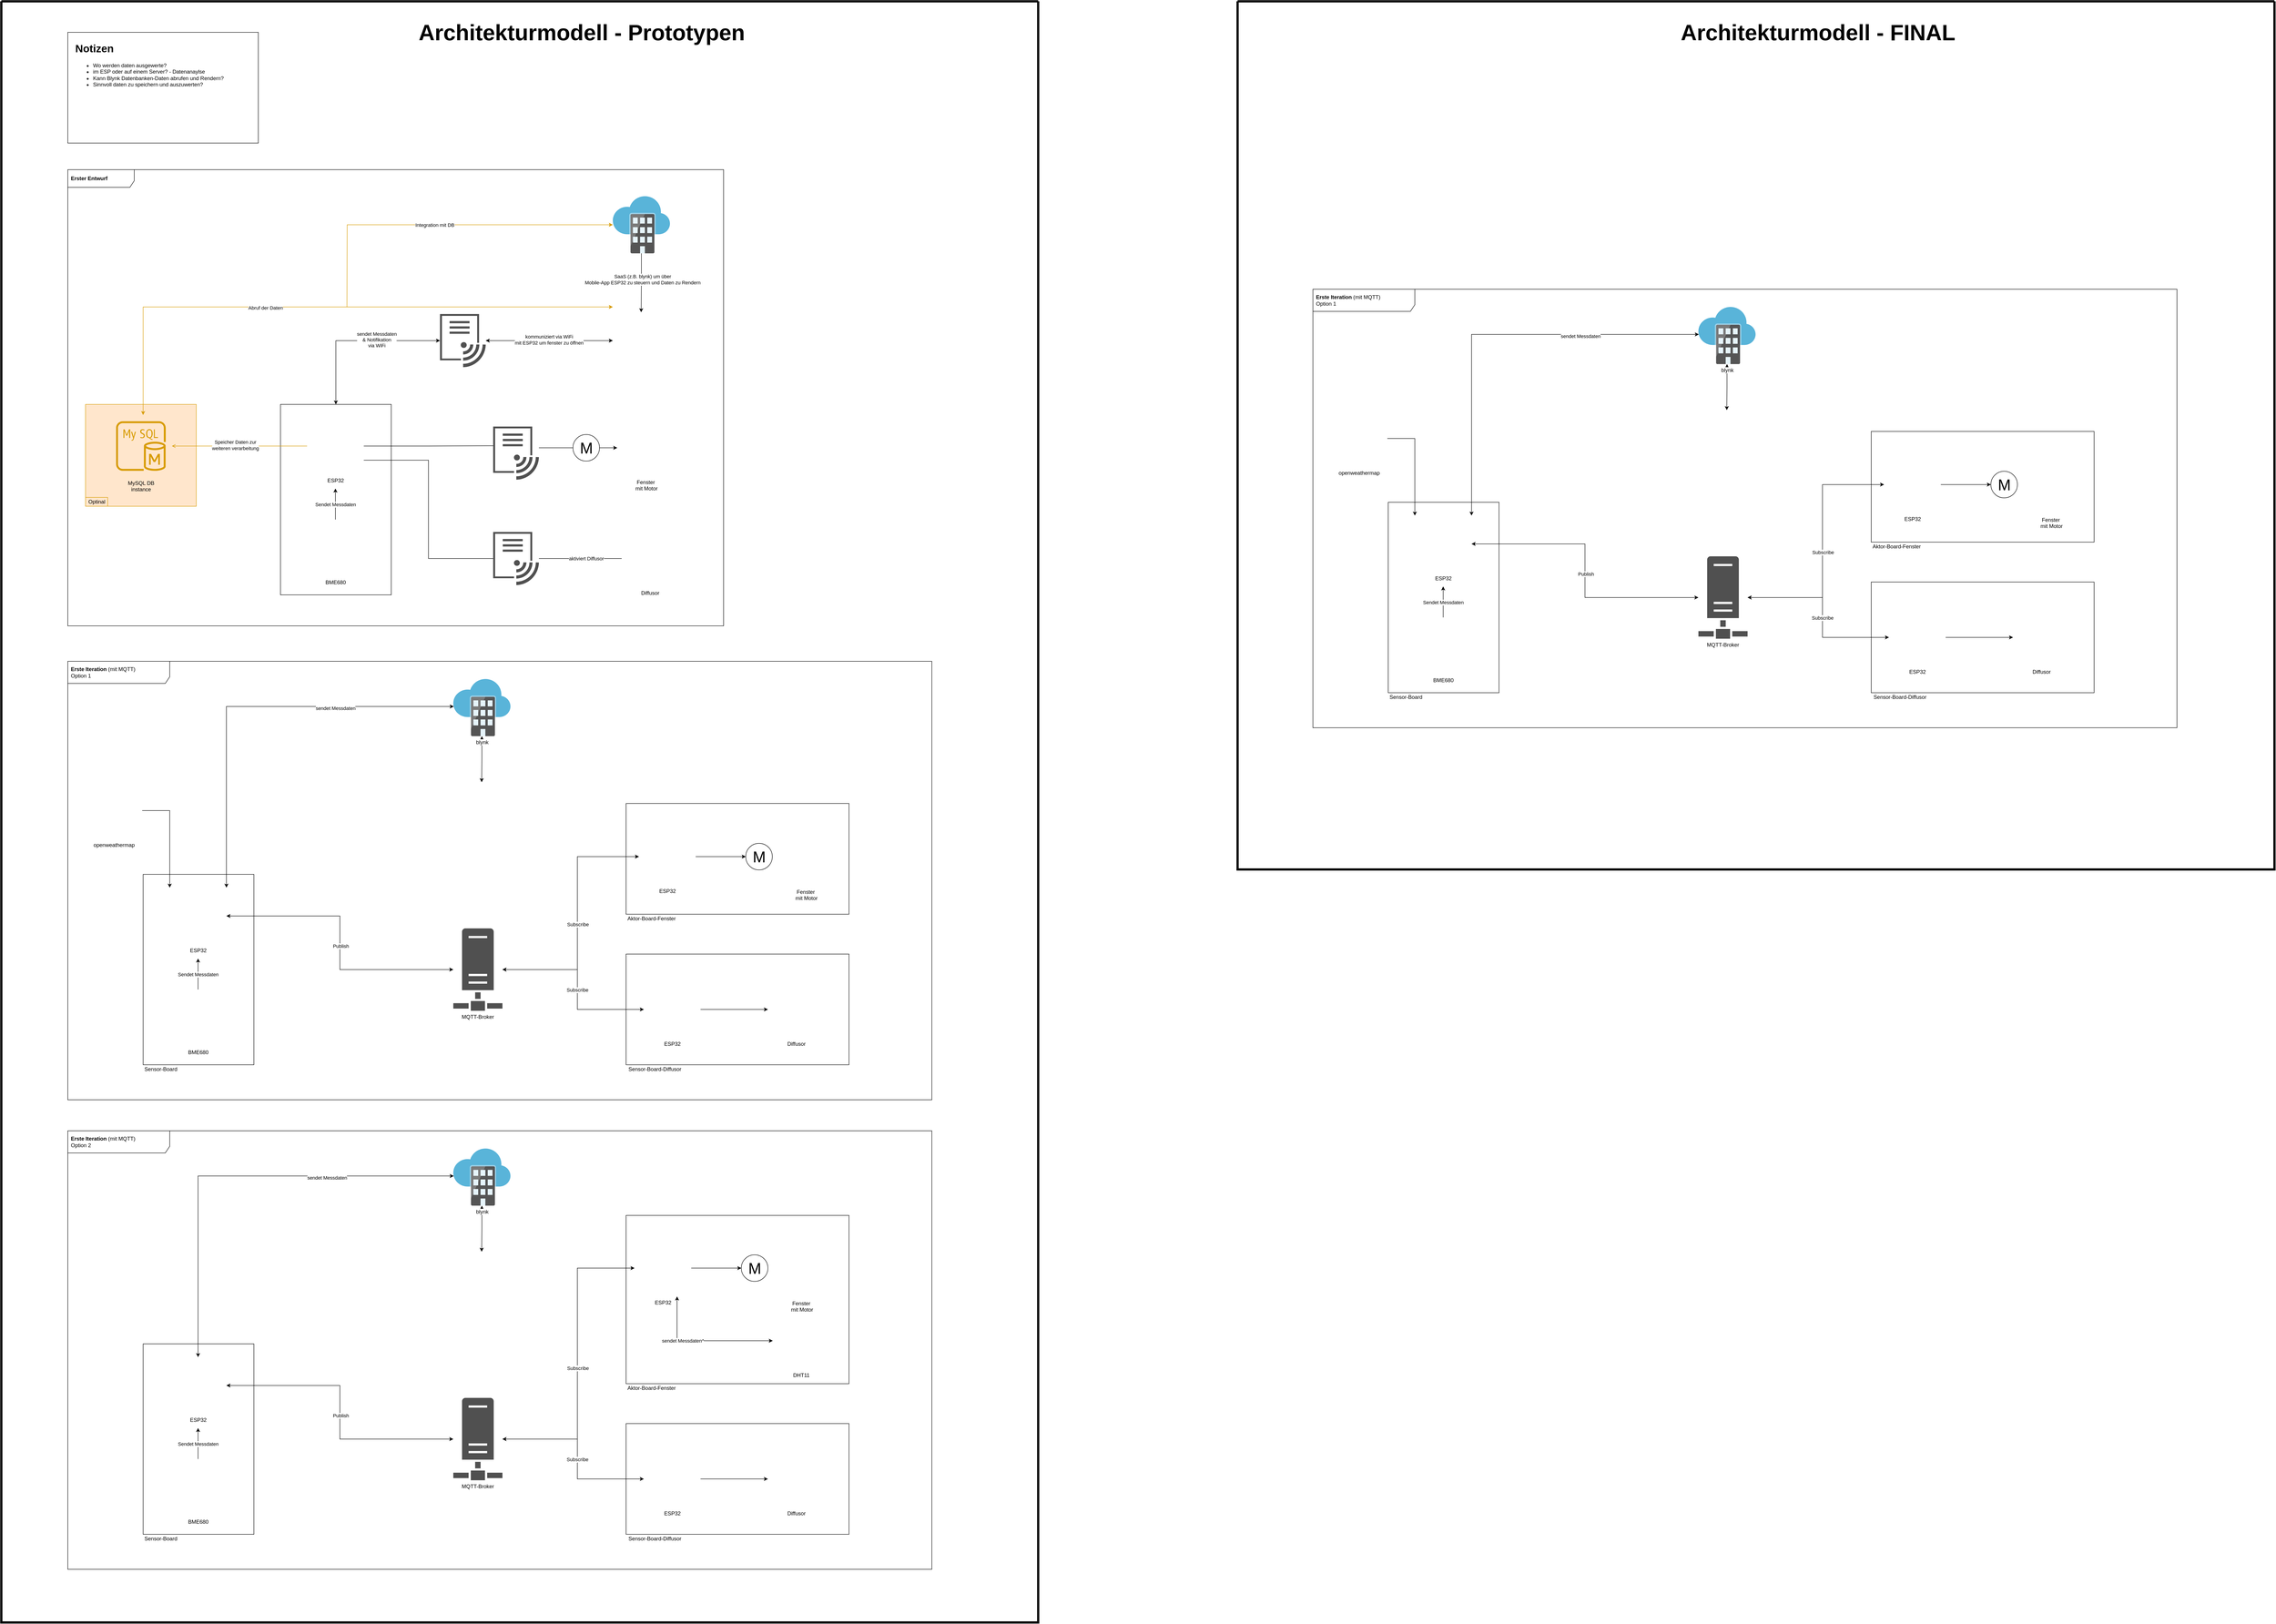 <mxfile version="14.9.6" type="github" pages="4">
  <diagram name="Architekturdiagramm" id="822b0af5-4adb-64df-f703-e8dfc1f81529">
    <mxGraphModel dx="6953" dy="4217" grid="1" gridSize="10" guides="1" tooltips="1" connect="1" arrows="1" fold="1" page="1" pageScale="1" pageWidth="1100" pageHeight="850" background="#ffffff" math="0" shadow="0">
      <root>
        <mxCell id="0" />
        <mxCell id="1" parent="0" />
        <mxCell id="OwfbI39isTWdKtGaW7ez-35" value="" style="swimlane;startSize=0;strokeWidth=5;fillColor=none;" vertex="1" parent="1">
          <mxGeometry x="-1250" y="-850" width="2340" height="3660" as="geometry">
            <mxRectangle x="-1250" y="-850" width="50" height="40" as="alternateBounds" />
          </mxGeometry>
        </mxCell>
        <mxCell id="L6Wv2gptWpFD-Na3jaec-20" value="&lt;div&gt;&lt;h1&gt;&lt;b&gt;Notizen&lt;/b&gt;&lt;/h1&gt;&lt;/div&gt;&lt;div&gt;&lt;ul&gt;&lt;li&gt;Wo werden daten ausgewerte?&lt;/li&gt;&lt;li&gt;im ESP oder auf einem Server? - Datenanaylse&lt;/li&gt;&lt;li&gt;Kann Blynk Datenbanken-Daten abrufen und Rendern?&lt;/li&gt;&lt;li&gt;Sinnvoll daten zu speichern und auszuwerten?&lt;/li&gt;&lt;/ul&gt;&lt;/div&gt;" style="rounded=0;whiteSpace=wrap;html=1;rotation=0;align=left;verticalAlign=top;spacingLeft=15;" parent="OwfbI39isTWdKtGaW7ez-35" vertex="1">
          <mxGeometry x="150" y="70" width="430" height="250" as="geometry" />
        </mxCell>
        <mxCell id="L6Wv2gptWpFD-Na3jaec-21" value="&lt;font color=&quot;#000000&quot;&gt;&lt;b&gt;Erster Entwurf&lt;/b&gt;&lt;/font&gt;" style="shape=umlFrame;whiteSpace=wrap;html=1;width=150;height=40;boundedLbl=1;verticalAlign=middle;align=left;spacingLeft=5;fontColor=#FFD966;" parent="OwfbI39isTWdKtGaW7ez-35" vertex="1">
          <mxGeometry x="150" y="380" width="1480" height="1030" as="geometry" />
        </mxCell>
        <mxCell id="L6Wv2gptWpFD-Na3jaec-22" value="" style="group" parent="OwfbI39isTWdKtGaW7ez-35" vertex="1" connectable="0">
          <mxGeometry x="190" y="440" width="1338" height="900" as="geometry" />
        </mxCell>
        <mxCell id="L6Wv2gptWpFD-Na3jaec-19" value="" style="group" parent="L6Wv2gptWpFD-Na3jaec-22" vertex="1" connectable="0">
          <mxGeometry y="470" width="250" height="230" as="geometry" />
        </mxCell>
        <mxCell id="KKaPVOt-ZBPMSquiPYqL-2" value="" style="rounded=0;whiteSpace=wrap;html=1;rotation=90;fillColor=#ffe6cc;strokeColor=#d79b00;" parent="L6Wv2gptWpFD-Na3jaec-19" vertex="1">
          <mxGeometry x="10" y="-10" width="230" height="250" as="geometry" />
        </mxCell>
        <mxCell id="KKaPVOt-ZBPMSquiPYqL-3" value="Optinal" style="text;html=1;align=center;verticalAlign=middle;resizable=0;points=[];autosize=1;strokeColor=#d79b00;fillColor=#ffe6cc;" parent="L6Wv2gptWpFD-Na3jaec-19" vertex="1">
          <mxGeometry y="210" width="50" height="20" as="geometry" />
        </mxCell>
        <mxCell id="sFw1YCxArVGwYr5Psf2_-29" value="" style="rounded=0;whiteSpace=wrap;html=1;rotation=90;" parent="L6Wv2gptWpFD-Na3jaec-22" vertex="1">
          <mxGeometry x="350" y="560" width="430" height="250" as="geometry" />
        </mxCell>
        <mxCell id="VayuEp_gb8o4iQxjAT1D-1" value="&lt;div&gt;ESP32&lt;/div&gt;" style="shape=image;html=1;verticalAlign=top;verticalLabelPosition=bottom;labelBackgroundColor=#ffffff;imageAspect=0;aspect=fixed;image=https://cdn1.iconfinder.com/data/icons/computer-hardware-glyphs-vol-2/52/microchip__chip__cpu__computer__proceesor__pc__hardware-128.png" parent="L6Wv2gptWpFD-Na3jaec-22" vertex="1">
          <mxGeometry x="500" y="500" width="128" height="128" as="geometry" />
        </mxCell>
        <mxCell id="sFw1YCxArVGwYr5Psf2_-2" style="edgeStyle=orthogonalEdgeStyle;rounded=0;orthogonalLoop=1;jettySize=auto;html=1;startArrow=none;startFill=0;exitX=0.5;exitY=0;exitDx=0;exitDy=0;endArrow=classic;endFill=1;" parent="L6Wv2gptWpFD-Na3jaec-22" source="VayuEp_gb8o4iQxjAT1D-4" edge="1">
          <mxGeometry relative="1" as="geometry">
            <mxPoint x="564" y="720" as="sourcePoint" />
            <mxPoint x="564" y="660" as="targetPoint" />
          </mxGeometry>
        </mxCell>
        <mxCell id="sFw1YCxArVGwYr5Psf2_-30" value="Sendet Messdaten" style="edgeLabel;html=1;align=center;verticalAlign=middle;resizable=0;points=[];" parent="sFw1YCxArVGwYr5Psf2_-2" vertex="1" connectable="0">
          <mxGeometry x="-0.04" relative="1" as="geometry">
            <mxPoint as="offset" />
          </mxGeometry>
        </mxCell>
        <mxCell id="VayuEp_gb8o4iQxjAT1D-4" value="BME680" style="shape=image;html=1;verticalAlign=top;verticalLabelPosition=bottom;labelBackgroundColor=#ffffff;imageAspect=0;aspect=fixed;image=https://cdn2.iconfinder.com/data/icons/innovation-technology-1/512/tech_0007-128.png" parent="L6Wv2gptWpFD-Na3jaec-22" vertex="1">
          <mxGeometry x="500" y="730" width="128" height="128" as="geometry" />
        </mxCell>
        <mxCell id="VayuEp_gb8o4iQxjAT1D-5" value="Diffusor" style="shape=image;html=1;verticalAlign=top;verticalLabelPosition=bottom;labelBackgroundColor=#ffffff;imageAspect=0;aspect=fixed;image=https://cdn3.iconfinder.com/data/icons/glypho-free/64/drawer-front-upload-output-arrow-up-128.png;fontStyle=0" parent="L6Wv2gptWpFD-Na3jaec-22" vertex="1">
          <mxGeometry x="1210" y="754" width="128" height="128" as="geometry" />
        </mxCell>
        <mxCell id="VayuEp_gb8o4iQxjAT1D-6" value="&lt;div&gt;Fenster&lt;/div&gt;&amp;nbsp;mit Motor" style="shape=image;html=1;verticalAlign=top;verticalLabelPosition=bottom;labelBackgroundColor=#ffffff;imageAspect=0;aspect=fixed;image=https://cdn4.iconfinder.com/data/icons/stop-virus-outline-iconset/128/ic_wind-128.png" parent="L6Wv2gptWpFD-Na3jaec-22" vertex="1">
          <mxGeometry x="1200" y="504" width="128" height="128" as="geometry" />
        </mxCell>
        <mxCell id="sFw1YCxArVGwYr5Psf2_-16" value="" style="shape=image;html=1;verticalAlign=top;verticalLabelPosition=bottom;labelBackgroundColor=#ffffff;imageAspect=0;aspect=fixed;image=https://cdn0.iconfinder.com/data/icons/essentials-9/128/__Phone-128.png" parent="L6Wv2gptWpFD-Na3jaec-22" vertex="1">
          <mxGeometry x="1190" y="262" width="128" height="128" as="geometry" />
        </mxCell>
        <mxCell id="sFw1YCxArVGwYr5Psf2_-36" style="edgeStyle=orthogonalEdgeStyle;rounded=0;orthogonalLoop=1;jettySize=auto;html=1;entryX=0;entryY=0.5;entryDx=0;entryDy=0;startArrow=classic;startFill=1;endArrow=classic;endFill=1;" parent="L6Wv2gptWpFD-Na3jaec-22" source="sFw1YCxArVGwYr5Psf2_-31" target="sFw1YCxArVGwYr5Psf2_-29" edge="1">
          <mxGeometry relative="1" as="geometry" />
        </mxCell>
        <mxCell id="sFw1YCxArVGwYr5Psf2_-40" value="sendet Messdaten &lt;br&gt;&amp;amp; Notifikation&lt;br&gt;&lt;div&gt;via WiFi&lt;/div&gt;" style="edgeLabel;html=1;align=center;verticalAlign=middle;resizable=0;points=[];" parent="sFw1YCxArVGwYr5Psf2_-36" vertex="1" connectable="0">
          <mxGeometry x="-0.245" y="-2" relative="1" as="geometry">
            <mxPoint as="offset" />
          </mxGeometry>
        </mxCell>
        <mxCell id="sFw1YCxArVGwYr5Psf2_-31" value="" style="pointerEvents=1;shadow=0;dashed=0;html=1;strokeColor=none;labelPosition=center;verticalLabelPosition=bottom;verticalAlign=top;align=center;fillColor=#505050;shape=mxgraph.mscae.intune.intune_wifi_profiles" parent="L6Wv2gptWpFD-Na3jaec-22" vertex="1">
          <mxGeometry x="800" y="266" width="103.2" height="120" as="geometry" />
        </mxCell>
        <mxCell id="sFw1YCxArVGwYr5Psf2_-35" style="edgeStyle=orthogonalEdgeStyle;rounded=0;orthogonalLoop=1;jettySize=auto;html=1;startArrow=classic;startFill=1;endArrow=classic;endFill=1;" parent="L6Wv2gptWpFD-Na3jaec-22" source="sFw1YCxArVGwYr5Psf2_-16" target="sFw1YCxArVGwYr5Psf2_-31" edge="1">
          <mxGeometry relative="1" as="geometry" />
        </mxCell>
        <mxCell id="sFw1YCxArVGwYr5Psf2_-41" value="kommuniziert via WiFi&lt;br&gt;mit ESP32 um fenster zu öffnen" style="edgeLabel;html=1;align=center;verticalAlign=middle;resizable=0;points=[];" parent="sFw1YCxArVGwYr5Psf2_-35" vertex="1" connectable="0">
          <mxGeometry x="0.005" y="-2" relative="1" as="geometry">
            <mxPoint as="offset" />
          </mxGeometry>
        </mxCell>
        <mxCell id="sFw1YCxArVGwYr5Psf2_-22" value="M" style="verticalLabelPosition=middle;shadow=0;dashed=0;align=center;html=1;verticalAlign=middle;strokeWidth=1;shape=ellipse;aspect=fixed;fontSize=35;" parent="L6Wv2gptWpFD-Na3jaec-22" vertex="1">
          <mxGeometry x="1100" y="538" width="60" height="60" as="geometry" />
        </mxCell>
        <mxCell id="sFw1YCxArVGwYr5Psf2_-7" style="edgeStyle=orthogonalEdgeStyle;rounded=0;orthogonalLoop=1;jettySize=auto;html=1;entryX=0;entryY=0.5;entryDx=0;entryDy=0;startArrow=none;startFill=0;" parent="L6Wv2gptWpFD-Na3jaec-22" source="sFw1YCxArVGwYr5Psf2_-22" target="VayuEp_gb8o4iQxjAT1D-6" edge="1">
          <mxGeometry relative="1" as="geometry" />
        </mxCell>
        <mxCell id="KKaPVOt-ZBPMSquiPYqL-8" style="edgeStyle=orthogonalEdgeStyle;rounded=0;orthogonalLoop=1;jettySize=auto;html=1;endArrow=none;endFill=0;startArrow=open;startFill=0;fillColor=#ffe6cc;strokeColor=#d79b00;" parent="L6Wv2gptWpFD-Na3jaec-22" source="KKaPVOt-ZBPMSquiPYqL-1" target="VayuEp_gb8o4iQxjAT1D-1" edge="1">
          <mxGeometry relative="1" as="geometry" />
        </mxCell>
        <mxCell id="KKaPVOt-ZBPMSquiPYqL-9" value="Speicher Daten zur &lt;br&gt;weiteren verarbeitung" style="edgeLabel;html=1;align=center;verticalAlign=middle;resizable=0;points=[];" parent="KKaPVOt-ZBPMSquiPYqL-8" vertex="1" connectable="0">
          <mxGeometry x="-0.064" y="2" relative="1" as="geometry">
            <mxPoint as="offset" />
          </mxGeometry>
        </mxCell>
        <mxCell id="KKaPVOt-ZBPMSquiPYqL-1" value="MySQL DB &#xa;instance" style="outlineConnect=0;strokeColor=#d79b00;fillColor=#ffe6cc;dashed=0;verticalLabelPosition=bottom;verticalAlign=top;align=center;html=1;fontSize=12;fontStyle=0;aspect=fixed;shape=mxgraph.aws4.resourceIcon;resIcon=mxgraph.aws4.mysql_db_instance;" parent="L6Wv2gptWpFD-Na3jaec-22" vertex="1">
          <mxGeometry x="55" y="494" width="140" height="140" as="geometry" />
        </mxCell>
        <mxCell id="KKaPVOt-ZBPMSquiPYqL-6" style="edgeStyle=orthogonalEdgeStyle;rounded=0;orthogonalLoop=1;jettySize=auto;html=1;entryX=0.5;entryY=0;entryDx=0;entryDy=0;" parent="L6Wv2gptWpFD-Na3jaec-22" source="KKaPVOt-ZBPMSquiPYqL-4" target="sFw1YCxArVGwYr5Psf2_-16" edge="1">
          <mxGeometry relative="1" as="geometry" />
        </mxCell>
        <mxCell id="KKaPVOt-ZBPMSquiPYqL-7" value="SaaS (z.B. blynk) um über &lt;br&gt;Mobile-App ESP32 zu steuern und Daten zu Rendern" style="edgeLabel;html=1;align=center;verticalAlign=middle;resizable=0;points=[];" parent="KKaPVOt-ZBPMSquiPYqL-6" vertex="1" connectable="0">
          <mxGeometry x="-0.116" y="2" relative="1" as="geometry">
            <mxPoint as="offset" />
          </mxGeometry>
        </mxCell>
        <mxCell id="L6Wv2gptWpFD-Na3jaec-1" style="edgeStyle=orthogonalEdgeStyle;rounded=0;orthogonalLoop=1;jettySize=auto;html=1;startArrow=classic;startFill=1;endArrow=none;endFill=0;fillColor=#ffe6cc;strokeColor=#d79b00;" parent="L6Wv2gptWpFD-Na3jaec-22" source="KKaPVOt-ZBPMSquiPYqL-4" edge="1">
          <mxGeometry relative="1" as="geometry">
            <mxPoint x="590.0" y="250" as="targetPoint" />
          </mxGeometry>
        </mxCell>
        <mxCell id="L6Wv2gptWpFD-Na3jaec-2" value="Integration mit DB" style="edgeLabel;html=1;align=center;verticalAlign=middle;resizable=0;points=[];" parent="L6Wv2gptWpFD-Na3jaec-1" vertex="1" connectable="0">
          <mxGeometry x="0.024" relative="1" as="geometry">
            <mxPoint as="offset" />
          </mxGeometry>
        </mxCell>
        <mxCell id="KKaPVOt-ZBPMSquiPYqL-4" value="" style="aspect=fixed;html=1;points=[];align=center;image;fontSize=12;image=img/lib/mscae/Software_as_a_Service.svg;" parent="L6Wv2gptWpFD-Na3jaec-22" vertex="1">
          <mxGeometry x="1190" width="129" height="129" as="geometry" />
        </mxCell>
        <mxCell id="KKaPVOt-ZBPMSquiPYqL-10" style="edgeStyle=orthogonalEdgeStyle;rounded=0;orthogonalLoop=1;jettySize=auto;html=1;startArrow=classic;startFill=1;endArrow=classic;endFill=1;fillColor=#ffe6cc;strokeColor=#d79b00;" parent="L6Wv2gptWpFD-Na3jaec-22" target="KKaPVOt-ZBPMSquiPYqL-1" edge="1">
          <mxGeometry relative="1" as="geometry">
            <mxPoint x="1190" y="250" as="sourcePoint" />
            <Array as="points">
              <mxPoint x="1190" y="250" />
              <mxPoint x="130" y="250" />
            </Array>
          </mxGeometry>
        </mxCell>
        <mxCell id="KKaPVOt-ZBPMSquiPYqL-11" value="Abruf der Daten" style="edgeLabel;html=1;align=center;verticalAlign=middle;resizable=0;points=[];" parent="KKaPVOt-ZBPMSquiPYqL-10" vertex="1" connectable="0">
          <mxGeometry x="0.203" y="2" relative="1" as="geometry">
            <mxPoint as="offset" />
          </mxGeometry>
        </mxCell>
        <mxCell id="L6Wv2gptWpFD-Na3jaec-17" style="edgeStyle=orthogonalEdgeStyle;rounded=0;orthogonalLoop=1;jettySize=auto;html=1;startArrow=none;startFill=0;endArrow=none;endFill=0;exitX=1;exitY=0.4;exitDx=0;exitDy=0;exitPerimeter=0;" parent="L6Wv2gptWpFD-Na3jaec-22" source="L6Wv2gptWpFD-Na3jaec-3" target="sFw1YCxArVGwYr5Psf2_-22" edge="1">
          <mxGeometry relative="1" as="geometry" />
        </mxCell>
        <mxCell id="L6Wv2gptWpFD-Na3jaec-3" value="" style="pointerEvents=1;shadow=0;dashed=0;html=1;strokeColor=none;labelPosition=center;verticalLabelPosition=bottom;verticalAlign=top;align=center;fillColor=#505050;shape=mxgraph.mscae.intune.intune_wifi_profiles" parent="L6Wv2gptWpFD-Na3jaec-22" vertex="1">
          <mxGeometry x="920" y="520" width="103.2" height="120" as="geometry" />
        </mxCell>
        <mxCell id="L6Wv2gptWpFD-Na3jaec-14" style="edgeStyle=orthogonalEdgeStyle;rounded=0;orthogonalLoop=1;jettySize=auto;html=1;entryX=0.001;entryY=0.361;entryDx=0;entryDy=0;entryPerimeter=0;startArrow=none;startFill=0;endArrow=none;endFill=0;" parent="L6Wv2gptWpFD-Na3jaec-22" source="VayuEp_gb8o4iQxjAT1D-1" target="L6Wv2gptWpFD-Na3jaec-3" edge="1">
          <mxGeometry relative="1" as="geometry" />
        </mxCell>
        <mxCell id="L6Wv2gptWpFD-Na3jaec-12" style="edgeStyle=orthogonalEdgeStyle;rounded=0;orthogonalLoop=1;jettySize=auto;html=1;startArrow=none;startFill=0;endArrow=none;endFill=0;" parent="L6Wv2gptWpFD-Na3jaec-22" source="L6Wv2gptWpFD-Na3jaec-4" target="VayuEp_gb8o4iQxjAT1D-5" edge="1">
          <mxGeometry relative="1" as="geometry" />
        </mxCell>
        <mxCell id="L6Wv2gptWpFD-Na3jaec-13" value="aktiviert Diffusor" style="edgeLabel;html=1;align=center;verticalAlign=middle;resizable=0;points=[];" parent="L6Wv2gptWpFD-Na3jaec-12" vertex="1" connectable="0">
          <mxGeometry x="-0.02" relative="1" as="geometry">
            <mxPoint x="15" as="offset" />
          </mxGeometry>
        </mxCell>
        <mxCell id="L6Wv2gptWpFD-Na3jaec-4" value="" style="pointerEvents=1;shadow=0;dashed=0;html=1;strokeColor=none;labelPosition=center;verticalLabelPosition=bottom;verticalAlign=top;align=center;fillColor=#505050;shape=mxgraph.mscae.intune.intune_wifi_profiles" parent="L6Wv2gptWpFD-Na3jaec-22" vertex="1">
          <mxGeometry x="920" y="758" width="103.2" height="120" as="geometry" />
        </mxCell>
        <mxCell id="L6Wv2gptWpFD-Na3jaec-9" style="edgeStyle=orthogonalEdgeStyle;rounded=0;orthogonalLoop=1;jettySize=auto;html=1;exitX=1;exitY=0.75;exitDx=0;exitDy=0;entryX=0;entryY=0.5;entryDx=0;entryDy=0;entryPerimeter=0;startArrow=none;startFill=0;endArrow=none;endFill=0;" parent="L6Wv2gptWpFD-Na3jaec-22" source="VayuEp_gb8o4iQxjAT1D-1" target="L6Wv2gptWpFD-Na3jaec-4" edge="1">
          <mxGeometry relative="1" as="geometry" />
        </mxCell>
        <mxCell id="L6Wv2gptWpFD-Na3jaec-23" value="&lt;b&gt;Erste Iteration&lt;/b&gt; (mit MQTT)&lt;br&gt;Option 1" style="shape=umlFrame;whiteSpace=wrap;html=1;width=230;height=50;boundedLbl=1;verticalAlign=middle;align=left;spacingLeft=5;" parent="OwfbI39isTWdKtGaW7ez-35" vertex="1">
          <mxGeometry x="150" y="1490" width="1950" height="990" as="geometry" />
        </mxCell>
        <mxCell id="L6Wv2gptWpFD-Na3jaec-62" value="" style="rounded=0;whiteSpace=wrap;html=1;rotation=0;" parent="OwfbI39isTWdKtGaW7ez-35" vertex="1">
          <mxGeometry x="1410" y="1811" width="503" height="250" as="geometry" />
        </mxCell>
        <mxCell id="L6Wv2gptWpFD-Na3jaec-69" value="" style="rounded=0;whiteSpace=wrap;html=1;rotation=0;" parent="OwfbI39isTWdKtGaW7ez-35" vertex="1">
          <mxGeometry x="1410" y="2151" width="503" height="250" as="geometry" />
        </mxCell>
        <mxCell id="L6Wv2gptWpFD-Na3jaec-28" value="" style="rounded=0;whiteSpace=wrap;html=1;rotation=90;" parent="OwfbI39isTWdKtGaW7ez-35" vertex="1">
          <mxGeometry x="230" y="2061" width="430" height="250" as="geometry" />
        </mxCell>
        <mxCell id="L6Wv2gptWpFD-Na3jaec-29" value="&lt;div&gt;ESP32&lt;/div&gt;" style="shape=image;html=1;verticalAlign=top;verticalLabelPosition=bottom;labelBackgroundColor=#ffffff;imageAspect=0;aspect=fixed;image=https://cdn1.iconfinder.com/data/icons/computer-hardware-glyphs-vol-2/52/microchip__chip__cpu__computer__proceesor__pc__hardware-128.png" parent="OwfbI39isTWdKtGaW7ez-35" vertex="1">
          <mxGeometry x="380" y="2001" width="128" height="128" as="geometry" />
        </mxCell>
        <mxCell id="L6Wv2gptWpFD-Na3jaec-30" style="edgeStyle=orthogonalEdgeStyle;rounded=0;orthogonalLoop=1;jettySize=auto;html=1;startArrow=none;startFill=0;exitX=0.5;exitY=0;exitDx=0;exitDy=0;endArrow=classic;endFill=1;" parent="OwfbI39isTWdKtGaW7ez-35" source="L6Wv2gptWpFD-Na3jaec-32" edge="1">
          <mxGeometry x="-120" y="1501" as="geometry">
            <mxPoint x="444" y="2221" as="sourcePoint" />
            <mxPoint x="444" y="2161" as="targetPoint" />
          </mxGeometry>
        </mxCell>
        <mxCell id="L6Wv2gptWpFD-Na3jaec-31" value="Sendet Messdaten" style="edgeLabel;html=1;align=center;verticalAlign=middle;resizable=0;points=[];" parent="L6Wv2gptWpFD-Na3jaec-30" vertex="1" connectable="0">
          <mxGeometry x="-0.04" relative="1" as="geometry">
            <mxPoint as="offset" />
          </mxGeometry>
        </mxCell>
        <mxCell id="L6Wv2gptWpFD-Na3jaec-32" value="BME680" style="shape=image;html=1;verticalAlign=top;verticalLabelPosition=bottom;labelBackgroundColor=#ffffff;imageAspect=0;aspect=fixed;image=https://cdn2.iconfinder.com/data/icons/innovation-technology-1/512/tech_0007-128.png" parent="OwfbI39isTWdKtGaW7ez-35" vertex="1">
          <mxGeometry x="380" y="2231" width="128" height="128" as="geometry" />
        </mxCell>
        <mxCell id="L6Wv2gptWpFD-Na3jaec-33" value="Diffusor" style="shape=image;html=1;verticalAlign=top;verticalLabelPosition=bottom;labelBackgroundColor=#ffffff;imageAspect=0;aspect=fixed;image=https://cdn3.iconfinder.com/data/icons/glypho-free/64/drawer-front-upload-output-arrow-up-128.png;fontStyle=0" parent="OwfbI39isTWdKtGaW7ez-35" vertex="1">
          <mxGeometry x="1730" y="2212" width="128" height="128" as="geometry" />
        </mxCell>
        <mxCell id="L6Wv2gptWpFD-Na3jaec-35" value="" style="shape=image;html=1;verticalAlign=top;verticalLabelPosition=bottom;labelBackgroundColor=#ffffff;imageAspect=0;aspect=fixed;image=https://cdn0.iconfinder.com/data/icons/essentials-9/128/__Phone-128.png" parent="OwfbI39isTWdKtGaW7ez-35" vertex="1">
          <mxGeometry x="1020" y="1763" width="128" height="128" as="geometry" />
        </mxCell>
        <mxCell id="L6Wv2gptWpFD-Na3jaec-41" value="M" style="verticalLabelPosition=middle;shadow=0;dashed=0;align=center;html=1;verticalAlign=middle;strokeWidth=1;shape=ellipse;aspect=fixed;fontSize=35;" parent="OwfbI39isTWdKtGaW7ez-35" vertex="1">
          <mxGeometry x="1680" y="1901" width="60" height="60" as="geometry" />
        </mxCell>
        <mxCell id="sHGwKZjFcYj0_iWmlczI-5" style="edgeStyle=orthogonalEdgeStyle;rounded=0;orthogonalLoop=1;jettySize=auto;html=1;startArrow=classic;startFill=1;" parent="OwfbI39isTWdKtGaW7ez-35" source="L6Wv2gptWpFD-Na3jaec-50" target="L6Wv2gptWpFD-Na3jaec-35" edge="1">
          <mxGeometry relative="1" as="geometry" />
        </mxCell>
        <mxCell id="L6Wv2gptWpFD-Na3jaec-50" value="blynk" style="aspect=fixed;html=1;points=[];align=center;image;fontSize=12;image=img/lib/mscae/Software_as_a_Service.svg;" parent="OwfbI39isTWdKtGaW7ez-35" vertex="1">
          <mxGeometry x="1020" y="1530" width="129" height="129" as="geometry" />
        </mxCell>
        <mxCell id="L6Wv2gptWpFD-Na3jaec-34" value="&lt;div&gt;Fenster&lt;/div&gt;&amp;nbsp;mit Motor" style="shape=image;html=1;verticalAlign=top;verticalLabelPosition=bottom;labelBackgroundColor=#ffffff;imageAspect=0;aspect=fixed;image=https://cdn4.iconfinder.com/data/icons/stop-virus-outline-iconset/128/ic_wind-128.png" parent="OwfbI39isTWdKtGaW7ez-35" vertex="1">
          <mxGeometry x="1751" y="1869" width="128" height="128" as="geometry" />
        </mxCell>
        <mxCell id="L6Wv2gptWpFD-Na3jaec-72" style="edgeStyle=orthogonalEdgeStyle;rounded=0;orthogonalLoop=1;jettySize=auto;html=1;fontColor=#000000;startArrow=none;startFill=0;endArrow=classic;endFill=1;" parent="OwfbI39isTWdKtGaW7ez-35" source="L6Wv2gptWpFD-Na3jaec-61" target="L6Wv2gptWpFD-Na3jaec-41" edge="1">
          <mxGeometry relative="1" as="geometry" />
        </mxCell>
        <mxCell id="L6Wv2gptWpFD-Na3jaec-61" value="&lt;div&gt;ESP32&lt;/div&gt;" style="shape=image;html=1;verticalAlign=top;verticalLabelPosition=bottom;labelBackgroundColor=#ffffff;imageAspect=0;aspect=fixed;image=https://cdn1.iconfinder.com/data/icons/computer-hardware-glyphs-vol-2/52/microchip__chip__cpu__computer__proceesor__pc__hardware-128.png" parent="OwfbI39isTWdKtGaW7ez-35" vertex="1">
          <mxGeometry x="1439" y="1867" width="128" height="128" as="geometry" />
        </mxCell>
        <mxCell id="L6Wv2gptWpFD-Na3jaec-71" style="edgeStyle=orthogonalEdgeStyle;rounded=0;orthogonalLoop=1;jettySize=auto;html=1;fontColor=#000000;startArrow=none;startFill=0;endArrow=classic;endFill=1;" parent="OwfbI39isTWdKtGaW7ez-35" source="L6Wv2gptWpFD-Na3jaec-70" target="L6Wv2gptWpFD-Na3jaec-33" edge="1">
          <mxGeometry relative="1" as="geometry" />
        </mxCell>
        <mxCell id="L6Wv2gptWpFD-Na3jaec-70" value="&lt;div&gt;ESP32&lt;/div&gt;" style="shape=image;html=1;verticalAlign=top;verticalLabelPosition=bottom;labelBackgroundColor=#ffffff;imageAspect=0;aspect=fixed;image=https://cdn1.iconfinder.com/data/icons/computer-hardware-glyphs-vol-2/52/microchip__chip__cpu__computer__proceesor__pc__hardware-128.png" parent="OwfbI39isTWdKtGaW7ez-35" vertex="1">
          <mxGeometry x="1450" y="2212" width="128" height="128" as="geometry" />
        </mxCell>
        <mxCell id="L6Wv2gptWpFD-Na3jaec-77" style="edgeStyle=orthogonalEdgeStyle;rounded=0;orthogonalLoop=1;jettySize=auto;html=1;entryX=0;entryY=0.5;entryDx=0;entryDy=0;fontColor=#000000;startArrow=classic;startFill=1;endArrow=classic;endFill=1;" parent="OwfbI39isTWdKtGaW7ez-35" source="L6Wv2gptWpFD-Na3jaec-73" target="L6Wv2gptWpFD-Na3jaec-61" edge="1">
          <mxGeometry relative="1" as="geometry">
            <Array as="points">
              <mxPoint x="1300" y="2186" />
              <mxPoint x="1300" y="1931" />
            </Array>
          </mxGeometry>
        </mxCell>
        <mxCell id="L6Wv2gptWpFD-Na3jaec-80" value="Subscribe" style="edgeLabel;html=1;align=center;verticalAlign=middle;resizable=0;points=[];fontColor=#000000;" parent="L6Wv2gptWpFD-Na3jaec-77" vertex="1" connectable="0">
          <mxGeometry x="-0.037" y="-1" relative="1" as="geometry">
            <mxPoint as="offset" />
          </mxGeometry>
        </mxCell>
        <mxCell id="L6Wv2gptWpFD-Na3jaec-73" value="MQTT-Broker" style="pointerEvents=1;shadow=0;dashed=0;html=1;strokeColor=none;fillColor=#505050;labelPosition=center;verticalLabelPosition=bottom;verticalAlign=top;outlineConnect=0;align=center;shape=mxgraph.office.servers.network;fontColor=#000000;" parent="OwfbI39isTWdKtGaW7ez-35" vertex="1">
          <mxGeometry x="1020" y="2093" width="110.95" height="186" as="geometry" />
        </mxCell>
        <mxCell id="L6Wv2gptWpFD-Na3jaec-75" style="edgeStyle=orthogonalEdgeStyle;rounded=0;orthogonalLoop=1;jettySize=auto;html=1;exitX=1;exitY=0.5;exitDx=0;exitDy=0;fontColor=#000000;startArrow=classic;startFill=1;endArrow=classic;endFill=1;" parent="OwfbI39isTWdKtGaW7ez-35" source="L6Wv2gptWpFD-Na3jaec-29" target="L6Wv2gptWpFD-Na3jaec-73" edge="1">
          <mxGeometry relative="1" as="geometry" />
        </mxCell>
        <mxCell id="L6Wv2gptWpFD-Na3jaec-76" value="Publish" style="edgeLabel;html=1;align=center;verticalAlign=middle;resizable=0;points=[];fontColor=#000000;" parent="L6Wv2gptWpFD-Na3jaec-75" vertex="1" connectable="0">
          <mxGeometry x="0.022" y="2" relative="1" as="geometry">
            <mxPoint as="offset" />
          </mxGeometry>
        </mxCell>
        <mxCell id="W2XWbZiIZC6_Dd2EvQrE-1" value="Sensor-Board" style="text;html=1;strokeColor=none;fillColor=none;align=center;verticalAlign=middle;whiteSpace=wrap;rounded=0;" parent="OwfbI39isTWdKtGaW7ez-35" vertex="1">
          <mxGeometry x="320" y="2401" width="80" height="20" as="geometry" />
        </mxCell>
        <mxCell id="W2XWbZiIZC6_Dd2EvQrE-2" value="Sensor-Board-Diffusor" style="text;html=1;strokeColor=none;fillColor=none;align=center;verticalAlign=middle;whiteSpace=wrap;rounded=0;" parent="OwfbI39isTWdKtGaW7ez-35" vertex="1">
          <mxGeometry x="1410" y="2401" width="130" height="20" as="geometry" />
        </mxCell>
        <mxCell id="W2XWbZiIZC6_Dd2EvQrE-3" value="Aktor-Board-Fenster" style="text;html=1;strokeColor=none;fillColor=none;align=center;verticalAlign=middle;whiteSpace=wrap;rounded=0;" parent="OwfbI39isTWdKtGaW7ez-35" vertex="1">
          <mxGeometry x="1410" y="2061" width="115" height="20" as="geometry" />
        </mxCell>
        <mxCell id="sHGwKZjFcYj0_iWmlczI-3" style="edgeStyle=orthogonalEdgeStyle;rounded=0;orthogonalLoop=1;jettySize=auto;html=1;exitX=1;exitY=0.5;exitDx=0;exitDy=0;entryX=0;entryY=0;entryDx=0;entryDy=0;" parent="OwfbI39isTWdKtGaW7ez-35" source="sHGwKZjFcYj0_iWmlczI-1" target="L6Wv2gptWpFD-Na3jaec-29" edge="1">
          <mxGeometry relative="1" as="geometry" />
        </mxCell>
        <mxCell id="sHGwKZjFcYj0_iWmlczI-1" value="openweathermap" style="shape=image;html=1;verticalAlign=top;verticalLabelPosition=bottom;labelBackgroundColor=#ffffff;imageAspect=0;aspect=fixed;image=https://cdn4.iconfinder.com/data/icons/web-development-5/500/api-code-window-128.png" parent="OwfbI39isTWdKtGaW7ez-35" vertex="1">
          <mxGeometry x="190" y="1763" width="128" height="128" as="geometry" />
        </mxCell>
        <mxCell id="L6Wv2gptWpFD-Na3jaec-79" style="edgeStyle=orthogonalEdgeStyle;rounded=0;orthogonalLoop=1;jettySize=auto;html=1;exitX=0;exitY=0.5;exitDx=0;exitDy=0;fontColor=#000000;startArrow=classic;startFill=1;endArrow=classic;endFill=1;" parent="OwfbI39isTWdKtGaW7ez-35" source="L6Wv2gptWpFD-Na3jaec-70" target="L6Wv2gptWpFD-Na3jaec-73" edge="1">
          <mxGeometry relative="1" as="geometry">
            <Array as="points">
              <mxPoint x="1300" y="2276" />
              <mxPoint x="1300" y="2186" />
            </Array>
          </mxGeometry>
        </mxCell>
        <mxCell id="L6Wv2gptWpFD-Na3jaec-81" value="Subscribe" style="edgeLabel;html=1;align=center;verticalAlign=middle;resizable=0;points=[];fontColor=#000000;" parent="L6Wv2gptWpFD-Na3jaec-79" vertex="1" connectable="0">
          <mxGeometry x="-0.052" relative="1" as="geometry">
            <mxPoint as="offset" />
          </mxGeometry>
        </mxCell>
        <mxCell id="sHGwKZjFcYj0_iWmlczI-4" style="edgeStyle=orthogonalEdgeStyle;rounded=0;orthogonalLoop=1;jettySize=auto;html=1;exitX=1;exitY=0;exitDx=0;exitDy=0;entryX=0.008;entryY=0.481;entryDx=0;entryDy=0;entryPerimeter=0;startArrow=classic;startFill=1;" parent="OwfbI39isTWdKtGaW7ez-35" source="L6Wv2gptWpFD-Na3jaec-29" target="L6Wv2gptWpFD-Na3jaec-50" edge="1">
          <mxGeometry relative="1" as="geometry" />
        </mxCell>
        <mxCell id="sHGwKZjFcYj0_iWmlczI-6" value="sendet Messdaten" style="edgeLabel;html=1;align=center;verticalAlign=middle;resizable=0;points=[];" parent="sHGwKZjFcYj0_iWmlczI-4" vertex="1" connectable="0">
          <mxGeometry x="0.422" y="-4" relative="1" as="geometry">
            <mxPoint x="-1" as="offset" />
          </mxGeometry>
        </mxCell>
        <mxCell id="sHGwKZjFcYj0_iWmlczI-7" value="&lt;b&gt;Erste Iteration&lt;/b&gt; (mit MQTT)&lt;br&gt;&lt;div&gt;Option 2&lt;/div&gt;" style="shape=umlFrame;whiteSpace=wrap;html=1;width=230;height=50;boundedLbl=1;verticalAlign=middle;align=left;spacingLeft=5;" parent="OwfbI39isTWdKtGaW7ez-35" vertex="1">
          <mxGeometry x="150" y="2550" width="1950" height="990" as="geometry" />
        </mxCell>
        <mxCell id="sHGwKZjFcYj0_iWmlczI-8" value="" style="rounded=0;whiteSpace=wrap;html=1;rotation=0;" parent="OwfbI39isTWdKtGaW7ez-35" vertex="1">
          <mxGeometry x="1410" y="2741" width="503" height="380" as="geometry" />
        </mxCell>
        <mxCell id="sHGwKZjFcYj0_iWmlczI-9" value="" style="rounded=0;whiteSpace=wrap;html=1;rotation=0;" parent="OwfbI39isTWdKtGaW7ez-35" vertex="1">
          <mxGeometry x="1410" y="3211" width="503" height="250" as="geometry" />
        </mxCell>
        <mxCell id="sHGwKZjFcYj0_iWmlczI-10" value="" style="rounded=0;whiteSpace=wrap;html=1;rotation=90;" parent="OwfbI39isTWdKtGaW7ez-35" vertex="1">
          <mxGeometry x="230" y="3121" width="430" height="250" as="geometry" />
        </mxCell>
        <mxCell id="sHGwKZjFcYj0_iWmlczI-13" value="&lt;div&gt;ESP32&lt;/div&gt;" style="shape=image;html=1;verticalAlign=top;verticalLabelPosition=bottom;labelBackgroundColor=#ffffff;imageAspect=0;aspect=fixed;image=https://cdn1.iconfinder.com/data/icons/computer-hardware-glyphs-vol-2/52/microchip__chip__cpu__computer__proceesor__pc__hardware-128.png" parent="OwfbI39isTWdKtGaW7ez-35" vertex="1">
          <mxGeometry x="380" y="3061" width="128" height="128" as="geometry" />
        </mxCell>
        <mxCell id="sHGwKZjFcYj0_iWmlczI-14" style="edgeStyle=orthogonalEdgeStyle;rounded=0;orthogonalLoop=1;jettySize=auto;html=1;startArrow=none;startFill=0;exitX=0.5;exitY=0;exitDx=0;exitDy=0;endArrow=classic;endFill=1;" parent="OwfbI39isTWdKtGaW7ez-35" source="sHGwKZjFcYj0_iWmlczI-16" edge="1">
          <mxGeometry x="-120" y="2561" as="geometry">
            <mxPoint x="444" y="3281" as="sourcePoint" />
            <mxPoint x="444" y="3221" as="targetPoint" />
          </mxGeometry>
        </mxCell>
        <mxCell id="sHGwKZjFcYj0_iWmlczI-15" value="Sendet Messdaten" style="edgeLabel;html=1;align=center;verticalAlign=middle;resizable=0;points=[];" parent="sHGwKZjFcYj0_iWmlczI-14" vertex="1" connectable="0">
          <mxGeometry x="-0.04" relative="1" as="geometry">
            <mxPoint as="offset" />
          </mxGeometry>
        </mxCell>
        <mxCell id="sHGwKZjFcYj0_iWmlczI-16" value="BME680" style="shape=image;html=1;verticalAlign=top;verticalLabelPosition=bottom;labelBackgroundColor=#ffffff;imageAspect=0;aspect=fixed;image=https://cdn2.iconfinder.com/data/icons/innovation-technology-1/512/tech_0007-128.png" parent="OwfbI39isTWdKtGaW7ez-35" vertex="1">
          <mxGeometry x="380" y="3291" width="128" height="128" as="geometry" />
        </mxCell>
        <mxCell id="sHGwKZjFcYj0_iWmlczI-17" value="Diffusor" style="shape=image;html=1;verticalAlign=top;verticalLabelPosition=bottom;labelBackgroundColor=#ffffff;imageAspect=0;aspect=fixed;image=https://cdn3.iconfinder.com/data/icons/glypho-free/64/drawer-front-upload-output-arrow-up-128.png;fontStyle=0" parent="OwfbI39isTWdKtGaW7ez-35" vertex="1">
          <mxGeometry x="1730" y="3272" width="128" height="128" as="geometry" />
        </mxCell>
        <mxCell id="sHGwKZjFcYj0_iWmlczI-18" value="" style="shape=image;html=1;verticalAlign=top;verticalLabelPosition=bottom;labelBackgroundColor=#ffffff;imageAspect=0;aspect=fixed;image=https://cdn0.iconfinder.com/data/icons/essentials-9/128/__Phone-128.png" parent="OwfbI39isTWdKtGaW7ez-35" vertex="1">
          <mxGeometry x="1020" y="2823" width="128" height="128" as="geometry" />
        </mxCell>
        <mxCell id="sHGwKZjFcYj0_iWmlczI-19" value="M" style="verticalLabelPosition=middle;shadow=0;dashed=0;align=center;html=1;verticalAlign=middle;strokeWidth=1;shape=ellipse;aspect=fixed;fontSize=35;" parent="OwfbI39isTWdKtGaW7ez-35" vertex="1">
          <mxGeometry x="1670" y="2830" width="60" height="60" as="geometry" />
        </mxCell>
        <mxCell id="sHGwKZjFcYj0_iWmlczI-20" style="edgeStyle=orthogonalEdgeStyle;rounded=0;orthogonalLoop=1;jettySize=auto;html=1;startArrow=classic;startFill=1;" parent="OwfbI39isTWdKtGaW7ez-35" source="sHGwKZjFcYj0_iWmlczI-21" target="sHGwKZjFcYj0_iWmlczI-18" edge="1">
          <mxGeometry relative="1" as="geometry" />
        </mxCell>
        <mxCell id="sHGwKZjFcYj0_iWmlczI-21" value="blynk" style="aspect=fixed;html=1;points=[];align=center;image;fontSize=12;image=img/lib/mscae/Software_as_a_Service.svg;" parent="OwfbI39isTWdKtGaW7ez-35" vertex="1">
          <mxGeometry x="1020" y="2590" width="129" height="129" as="geometry" />
        </mxCell>
        <mxCell id="sHGwKZjFcYj0_iWmlczI-22" value="&lt;div&gt;Fenster&lt;/div&gt;&amp;nbsp;mit Motor" style="shape=image;html=1;verticalAlign=top;verticalLabelPosition=bottom;labelBackgroundColor=#ffffff;imageAspect=0;aspect=fixed;image=https://cdn4.iconfinder.com/data/icons/stop-virus-outline-iconset/128/ic_wind-128.png" parent="OwfbI39isTWdKtGaW7ez-35" vertex="1">
          <mxGeometry x="1741" y="2798" width="128" height="128" as="geometry" />
        </mxCell>
        <mxCell id="sHGwKZjFcYj0_iWmlczI-23" style="edgeStyle=orthogonalEdgeStyle;rounded=0;orthogonalLoop=1;jettySize=auto;html=1;fontColor=#000000;startArrow=none;startFill=0;endArrow=classic;endFill=1;" parent="OwfbI39isTWdKtGaW7ez-35" source="sHGwKZjFcYj0_iWmlczI-24" target="sHGwKZjFcYj0_iWmlczI-19" edge="1">
          <mxGeometry relative="1" as="geometry" />
        </mxCell>
        <mxCell id="sHGwKZjFcYj0_iWmlczI-24" value="&lt;div&gt;ESP32&lt;/div&gt;" style="shape=image;html=1;verticalAlign=top;verticalLabelPosition=bottom;labelBackgroundColor=#ffffff;imageAspect=0;aspect=fixed;image=https://cdn1.iconfinder.com/data/icons/computer-hardware-glyphs-vol-2/52/microchip__chip__cpu__computer__proceesor__pc__hardware-128.png" parent="OwfbI39isTWdKtGaW7ez-35" vertex="1">
          <mxGeometry x="1429" y="2796" width="128" height="128" as="geometry" />
        </mxCell>
        <mxCell id="sHGwKZjFcYj0_iWmlczI-25" style="edgeStyle=orthogonalEdgeStyle;rounded=0;orthogonalLoop=1;jettySize=auto;html=1;fontColor=#000000;startArrow=none;startFill=0;endArrow=classic;endFill=1;" parent="OwfbI39isTWdKtGaW7ez-35" source="sHGwKZjFcYj0_iWmlczI-28" target="sHGwKZjFcYj0_iWmlczI-17" edge="1">
          <mxGeometry relative="1" as="geometry" />
        </mxCell>
        <mxCell id="sHGwKZjFcYj0_iWmlczI-28" value="&lt;div&gt;ESP32&lt;/div&gt;" style="shape=image;html=1;verticalAlign=top;verticalLabelPosition=bottom;labelBackgroundColor=#ffffff;imageAspect=0;aspect=fixed;image=https://cdn1.iconfinder.com/data/icons/computer-hardware-glyphs-vol-2/52/microchip__chip__cpu__computer__proceesor__pc__hardware-128.png" parent="OwfbI39isTWdKtGaW7ez-35" vertex="1">
          <mxGeometry x="1450" y="3272" width="128" height="128" as="geometry" />
        </mxCell>
        <mxCell id="sHGwKZjFcYj0_iWmlczI-29" style="edgeStyle=orthogonalEdgeStyle;rounded=0;orthogonalLoop=1;jettySize=auto;html=1;entryX=0;entryY=0.5;entryDx=0;entryDy=0;fontColor=#000000;startArrow=classic;startFill=1;endArrow=classic;endFill=1;" parent="OwfbI39isTWdKtGaW7ez-35" source="sHGwKZjFcYj0_iWmlczI-31" target="sHGwKZjFcYj0_iWmlczI-24" edge="1">
          <mxGeometry relative="1" as="geometry">
            <Array as="points">
              <mxPoint x="1300" y="3246" />
              <mxPoint x="1300" y="2860" />
            </Array>
          </mxGeometry>
        </mxCell>
        <mxCell id="sHGwKZjFcYj0_iWmlczI-30" value="Subscribe" style="edgeLabel;html=1;align=center;verticalAlign=middle;resizable=0;points=[];fontColor=#000000;" parent="sHGwKZjFcYj0_iWmlczI-29" vertex="1" connectable="0">
          <mxGeometry x="-0.037" y="-1" relative="1" as="geometry">
            <mxPoint as="offset" />
          </mxGeometry>
        </mxCell>
        <mxCell id="sHGwKZjFcYj0_iWmlczI-31" value="MQTT-Broker" style="pointerEvents=1;shadow=0;dashed=0;html=1;strokeColor=none;fillColor=#505050;labelPosition=center;verticalLabelPosition=bottom;verticalAlign=top;outlineConnect=0;align=center;shape=mxgraph.office.servers.network;fontColor=#000000;" parent="OwfbI39isTWdKtGaW7ez-35" vertex="1">
          <mxGeometry x="1020" y="3153" width="110.95" height="186" as="geometry" />
        </mxCell>
        <mxCell id="sHGwKZjFcYj0_iWmlczI-11" style="edgeStyle=orthogonalEdgeStyle;rounded=0;orthogonalLoop=1;jettySize=auto;html=1;exitX=1;exitY=0.5;exitDx=0;exitDy=0;fontColor=#000000;startArrow=classic;startFill=1;endArrow=classic;endFill=1;" parent="OwfbI39isTWdKtGaW7ez-35" source="sHGwKZjFcYj0_iWmlczI-13" target="sHGwKZjFcYj0_iWmlczI-31" edge="1">
          <mxGeometry relative="1" as="geometry" />
        </mxCell>
        <mxCell id="sHGwKZjFcYj0_iWmlczI-12" value="Publish" style="edgeLabel;html=1;align=center;verticalAlign=middle;resizable=0;points=[];fontColor=#000000;" parent="sHGwKZjFcYj0_iWmlczI-11" vertex="1" connectable="0">
          <mxGeometry x="0.022" y="2" relative="1" as="geometry">
            <mxPoint as="offset" />
          </mxGeometry>
        </mxCell>
        <mxCell id="sHGwKZjFcYj0_iWmlczI-26" style="edgeStyle=orthogonalEdgeStyle;rounded=0;orthogonalLoop=1;jettySize=auto;html=1;exitX=0;exitY=0.5;exitDx=0;exitDy=0;fontColor=#000000;startArrow=classic;startFill=1;endArrow=classic;endFill=1;" parent="OwfbI39isTWdKtGaW7ez-35" source="sHGwKZjFcYj0_iWmlczI-28" target="sHGwKZjFcYj0_iWmlczI-31" edge="1">
          <mxGeometry relative="1" as="geometry">
            <Array as="points">
              <mxPoint x="1300" y="3336" />
              <mxPoint x="1300" y="3246" />
            </Array>
          </mxGeometry>
        </mxCell>
        <mxCell id="sHGwKZjFcYj0_iWmlczI-27" value="Subscribe" style="edgeLabel;html=1;align=center;verticalAlign=middle;resizable=0;points=[];fontColor=#000000;" parent="sHGwKZjFcYj0_iWmlczI-26" vertex="1" connectable="0">
          <mxGeometry x="-0.052" relative="1" as="geometry">
            <mxPoint as="offset" />
          </mxGeometry>
        </mxCell>
        <mxCell id="sHGwKZjFcYj0_iWmlczI-32" value="Sensor-Board" style="text;html=1;strokeColor=none;fillColor=none;align=center;verticalAlign=middle;whiteSpace=wrap;rounded=0;" parent="OwfbI39isTWdKtGaW7ez-35" vertex="1">
          <mxGeometry x="320" y="3461" width="80" height="20" as="geometry" />
        </mxCell>
        <mxCell id="sHGwKZjFcYj0_iWmlczI-33" value="Sensor-Board-Diffusor" style="text;html=1;strokeColor=none;fillColor=none;align=center;verticalAlign=middle;whiteSpace=wrap;rounded=0;" parent="OwfbI39isTWdKtGaW7ez-35" vertex="1">
          <mxGeometry x="1410" y="3461" width="130" height="20" as="geometry" />
        </mxCell>
        <mxCell id="sHGwKZjFcYj0_iWmlczI-34" value="Aktor-Board-Fenster" style="text;html=1;strokeColor=none;fillColor=none;align=center;verticalAlign=middle;whiteSpace=wrap;rounded=0;" parent="OwfbI39isTWdKtGaW7ez-35" vertex="1">
          <mxGeometry x="1410" y="3121" width="115" height="20" as="geometry" />
        </mxCell>
        <mxCell id="sHGwKZjFcYj0_iWmlczI-37" style="edgeStyle=orthogonalEdgeStyle;rounded=0;orthogonalLoop=1;jettySize=auto;html=1;exitX=0.5;exitY=0;exitDx=0;exitDy=0;entryX=0.008;entryY=0.481;entryDx=0;entryDy=0;entryPerimeter=0;startArrow=classic;startFill=1;" parent="OwfbI39isTWdKtGaW7ez-35" source="sHGwKZjFcYj0_iWmlczI-13" target="sHGwKZjFcYj0_iWmlczI-21" edge="1">
          <mxGeometry relative="1" as="geometry" />
        </mxCell>
        <mxCell id="sHGwKZjFcYj0_iWmlczI-38" value="sendet Messdaten" style="edgeLabel;html=1;align=center;verticalAlign=middle;resizable=0;points=[];" parent="sHGwKZjFcYj0_iWmlczI-37" vertex="1" connectable="0">
          <mxGeometry x="0.422" y="-4" relative="1" as="geometry">
            <mxPoint x="-1" as="offset" />
          </mxGeometry>
        </mxCell>
        <mxCell id="sHGwKZjFcYj0_iWmlczI-39" value="&lt;div&gt;DHT11&lt;/div&gt;" style="shape=image;html=1;verticalAlign=top;verticalLabelPosition=bottom;labelBackgroundColor=#ffffff;imageAspect=0;aspect=fixed;image=https://cdn2.iconfinder.com/data/icons/innovation-technology-1/512/tech_0007-128.png" parent="OwfbI39isTWdKtGaW7ez-35" vertex="1">
          <mxGeometry x="1741" y="2960" width="128" height="128" as="geometry" />
        </mxCell>
        <mxCell id="sHGwKZjFcYj0_iWmlczI-40" style="edgeStyle=orthogonalEdgeStyle;rounded=0;orthogonalLoop=1;jettySize=auto;html=1;exitX=0.75;exitY=1;exitDx=0;exitDy=0;entryX=0;entryY=0.5;entryDx=0;entryDy=0;startArrow=classic;startFill=1;" parent="OwfbI39isTWdKtGaW7ez-35" source="sHGwKZjFcYj0_iWmlczI-24" target="sHGwKZjFcYj0_iWmlczI-39" edge="1">
          <mxGeometry relative="1" as="geometry" />
        </mxCell>
        <mxCell id="sHGwKZjFcYj0_iWmlczI-41" value="sendet Messdaten^" style="edgeLabel;html=1;align=center;verticalAlign=middle;resizable=0;points=[];" parent="sHGwKZjFcYj0_iWmlczI-40" vertex="1" connectable="0">
          <mxGeometry x="-0.285" relative="1" as="geometry">
            <mxPoint as="offset" />
          </mxGeometry>
        </mxCell>
        <mxCell id="OwfbI39isTWdKtGaW7ez-36" value="&lt;font style=&quot;font-size: 50px&quot;&gt;&lt;b&gt;&lt;font style=&quot;font-size: 50px&quot;&gt;Architekturmodell - Prototypen&lt;/font&gt;&lt;/b&gt;&lt;/font&gt;" style="text;html=1;strokeColor=none;fillColor=none;align=center;verticalAlign=middle;whiteSpace=wrap;rounded=0;" vertex="1" parent="OwfbI39isTWdKtGaW7ez-35">
          <mxGeometry x="900" width="820" height="140" as="geometry" />
        </mxCell>
        <mxCell id="OwfbI39isTWdKtGaW7ez-37" value="" style="swimlane;startSize=0;strokeWidth=5;fillColor=none;" vertex="1" parent="1">
          <mxGeometry x="1540" y="-850" width="2340" height="1960" as="geometry">
            <mxRectangle x="-1250" y="-850" width="50" height="40" as="alternateBounds" />
          </mxGeometry>
        </mxCell>
        <mxCell id="OwfbI39isTWdKtGaW7ez-76" value="&lt;b&gt;Erste Iteration&lt;/b&gt; (mit MQTT)&lt;br&gt;Option 1" style="shape=umlFrame;whiteSpace=wrap;html=1;width=230;height=50;boundedLbl=1;verticalAlign=middle;align=left;spacingLeft=5;" vertex="1" parent="OwfbI39isTWdKtGaW7ez-37">
          <mxGeometry x="170" y="650" width="1950" height="990" as="geometry" />
        </mxCell>
        <mxCell id="OwfbI39isTWdKtGaW7ez-77" value="" style="rounded=0;whiteSpace=wrap;html=1;rotation=0;" vertex="1" parent="OwfbI39isTWdKtGaW7ez-37">
          <mxGeometry x="1430" y="971" width="503" height="250" as="geometry" />
        </mxCell>
        <mxCell id="OwfbI39isTWdKtGaW7ez-78" value="" style="rounded=0;whiteSpace=wrap;html=1;rotation=0;" vertex="1" parent="OwfbI39isTWdKtGaW7ez-37">
          <mxGeometry x="1430" y="1311" width="503" height="250" as="geometry" />
        </mxCell>
        <mxCell id="OwfbI39isTWdKtGaW7ez-79" value="" style="rounded=0;whiteSpace=wrap;html=1;rotation=90;" vertex="1" parent="OwfbI39isTWdKtGaW7ez-37">
          <mxGeometry x="250" y="1221" width="430" height="250" as="geometry" />
        </mxCell>
        <mxCell id="OwfbI39isTWdKtGaW7ez-80" value="&lt;div&gt;ESP32&lt;/div&gt;" style="shape=image;html=1;verticalAlign=top;verticalLabelPosition=bottom;labelBackgroundColor=#ffffff;imageAspect=0;aspect=fixed;image=https://cdn1.iconfinder.com/data/icons/computer-hardware-glyphs-vol-2/52/microchip__chip__cpu__computer__proceesor__pc__hardware-128.png" vertex="1" parent="OwfbI39isTWdKtGaW7ez-37">
          <mxGeometry x="400" y="1161" width="128" height="128" as="geometry" />
        </mxCell>
        <mxCell id="OwfbI39isTWdKtGaW7ez-81" style="edgeStyle=orthogonalEdgeStyle;rounded=0;orthogonalLoop=1;jettySize=auto;html=1;startArrow=none;startFill=0;exitX=0.5;exitY=0;exitDx=0;exitDy=0;endArrow=classic;endFill=1;" edge="1" parent="OwfbI39isTWdKtGaW7ez-37" source="OwfbI39isTWdKtGaW7ez-83">
          <mxGeometry x="-100" y="661" as="geometry">
            <mxPoint x="464" y="1381" as="sourcePoint" />
            <mxPoint x="464" y="1321" as="targetPoint" />
          </mxGeometry>
        </mxCell>
        <mxCell id="OwfbI39isTWdKtGaW7ez-82" value="Sendet Messdaten" style="edgeLabel;html=1;align=center;verticalAlign=middle;resizable=0;points=[];" vertex="1" connectable="0" parent="OwfbI39isTWdKtGaW7ez-81">
          <mxGeometry x="-0.04" relative="1" as="geometry">
            <mxPoint as="offset" />
          </mxGeometry>
        </mxCell>
        <mxCell id="OwfbI39isTWdKtGaW7ez-83" value="BME680" style="shape=image;html=1;verticalAlign=top;verticalLabelPosition=bottom;labelBackgroundColor=#ffffff;imageAspect=0;aspect=fixed;image=https://cdn2.iconfinder.com/data/icons/innovation-technology-1/512/tech_0007-128.png" vertex="1" parent="OwfbI39isTWdKtGaW7ez-37">
          <mxGeometry x="400" y="1391" width="128" height="128" as="geometry" />
        </mxCell>
        <mxCell id="OwfbI39isTWdKtGaW7ez-84" value="Diffusor" style="shape=image;html=1;verticalAlign=top;verticalLabelPosition=bottom;labelBackgroundColor=#ffffff;imageAspect=0;aspect=fixed;image=https://cdn3.iconfinder.com/data/icons/glypho-free/64/drawer-front-upload-output-arrow-up-128.png;fontStyle=0" vertex="1" parent="OwfbI39isTWdKtGaW7ez-37">
          <mxGeometry x="1750" y="1372" width="128" height="128" as="geometry" />
        </mxCell>
        <mxCell id="OwfbI39isTWdKtGaW7ez-85" value="" style="shape=image;html=1;verticalAlign=top;verticalLabelPosition=bottom;labelBackgroundColor=#ffffff;imageAspect=0;aspect=fixed;image=https://cdn0.iconfinder.com/data/icons/essentials-9/128/__Phone-128.png" vertex="1" parent="OwfbI39isTWdKtGaW7ez-37">
          <mxGeometry x="1040" y="923" width="128" height="128" as="geometry" />
        </mxCell>
        <mxCell id="OwfbI39isTWdKtGaW7ez-86" value="M" style="verticalLabelPosition=middle;shadow=0;dashed=0;align=center;html=1;verticalAlign=middle;strokeWidth=1;shape=ellipse;aspect=fixed;fontSize=35;" vertex="1" parent="OwfbI39isTWdKtGaW7ez-37">
          <mxGeometry x="1700" y="1061" width="60" height="60" as="geometry" />
        </mxCell>
        <mxCell id="OwfbI39isTWdKtGaW7ez-87" style="edgeStyle=orthogonalEdgeStyle;rounded=0;orthogonalLoop=1;jettySize=auto;html=1;startArrow=classic;startFill=1;" edge="1" parent="OwfbI39isTWdKtGaW7ez-37" source="OwfbI39isTWdKtGaW7ez-88" target="OwfbI39isTWdKtGaW7ez-85">
          <mxGeometry relative="1" as="geometry" />
        </mxCell>
        <mxCell id="OwfbI39isTWdKtGaW7ez-88" value="blynk" style="aspect=fixed;html=1;points=[];align=center;image;fontSize=12;image=img/lib/mscae/Software_as_a_Service.svg;" vertex="1" parent="OwfbI39isTWdKtGaW7ez-37">
          <mxGeometry x="1040" y="690" width="129" height="129" as="geometry" />
        </mxCell>
        <mxCell id="OwfbI39isTWdKtGaW7ez-89" value="&lt;div&gt;Fenster&lt;/div&gt;&amp;nbsp;mit Motor" style="shape=image;html=1;verticalAlign=top;verticalLabelPosition=bottom;labelBackgroundColor=#ffffff;imageAspect=0;aspect=fixed;image=https://cdn4.iconfinder.com/data/icons/stop-virus-outline-iconset/128/ic_wind-128.png" vertex="1" parent="OwfbI39isTWdKtGaW7ez-37">
          <mxGeometry x="1771" y="1029" width="128" height="128" as="geometry" />
        </mxCell>
        <mxCell id="OwfbI39isTWdKtGaW7ez-90" style="edgeStyle=orthogonalEdgeStyle;rounded=0;orthogonalLoop=1;jettySize=auto;html=1;fontColor=#000000;startArrow=none;startFill=0;endArrow=classic;endFill=1;" edge="1" parent="OwfbI39isTWdKtGaW7ez-37" source="OwfbI39isTWdKtGaW7ez-91" target="OwfbI39isTWdKtGaW7ez-86">
          <mxGeometry relative="1" as="geometry" />
        </mxCell>
        <mxCell id="OwfbI39isTWdKtGaW7ez-91" value="&lt;div&gt;ESP32&lt;/div&gt;" style="shape=image;html=1;verticalAlign=top;verticalLabelPosition=bottom;labelBackgroundColor=#ffffff;imageAspect=0;aspect=fixed;image=https://cdn1.iconfinder.com/data/icons/computer-hardware-glyphs-vol-2/52/microchip__chip__cpu__computer__proceesor__pc__hardware-128.png" vertex="1" parent="OwfbI39isTWdKtGaW7ez-37">
          <mxGeometry x="1459" y="1027" width="128" height="128" as="geometry" />
        </mxCell>
        <mxCell id="OwfbI39isTWdKtGaW7ez-92" style="edgeStyle=orthogonalEdgeStyle;rounded=0;orthogonalLoop=1;jettySize=auto;html=1;fontColor=#000000;startArrow=none;startFill=0;endArrow=classic;endFill=1;" edge="1" parent="OwfbI39isTWdKtGaW7ez-37" source="OwfbI39isTWdKtGaW7ez-93" target="OwfbI39isTWdKtGaW7ez-84">
          <mxGeometry relative="1" as="geometry" />
        </mxCell>
        <mxCell id="OwfbI39isTWdKtGaW7ez-93" value="&lt;div&gt;ESP32&lt;/div&gt;" style="shape=image;html=1;verticalAlign=top;verticalLabelPosition=bottom;labelBackgroundColor=#ffffff;imageAspect=0;aspect=fixed;image=https://cdn1.iconfinder.com/data/icons/computer-hardware-glyphs-vol-2/52/microchip__chip__cpu__computer__proceesor__pc__hardware-128.png" vertex="1" parent="OwfbI39isTWdKtGaW7ez-37">
          <mxGeometry x="1470" y="1372" width="128" height="128" as="geometry" />
        </mxCell>
        <mxCell id="OwfbI39isTWdKtGaW7ez-94" style="edgeStyle=orthogonalEdgeStyle;rounded=0;orthogonalLoop=1;jettySize=auto;html=1;entryX=0;entryY=0.5;entryDx=0;entryDy=0;fontColor=#000000;startArrow=classic;startFill=1;endArrow=classic;endFill=1;" edge="1" parent="OwfbI39isTWdKtGaW7ez-37" source="OwfbI39isTWdKtGaW7ez-96" target="OwfbI39isTWdKtGaW7ez-91">
          <mxGeometry relative="1" as="geometry">
            <Array as="points">
              <mxPoint x="1320" y="1346" />
              <mxPoint x="1320" y="1091" />
            </Array>
          </mxGeometry>
        </mxCell>
        <mxCell id="OwfbI39isTWdKtGaW7ez-95" value="Subscribe" style="edgeLabel;html=1;align=center;verticalAlign=middle;resizable=0;points=[];fontColor=#000000;" vertex="1" connectable="0" parent="OwfbI39isTWdKtGaW7ez-94">
          <mxGeometry x="-0.037" y="-1" relative="1" as="geometry">
            <mxPoint as="offset" />
          </mxGeometry>
        </mxCell>
        <mxCell id="OwfbI39isTWdKtGaW7ez-96" value="MQTT-Broker" style="pointerEvents=1;shadow=0;dashed=0;html=1;strokeColor=none;fillColor=#505050;labelPosition=center;verticalLabelPosition=bottom;verticalAlign=top;outlineConnect=0;align=center;shape=mxgraph.office.servers.network;fontColor=#000000;" vertex="1" parent="OwfbI39isTWdKtGaW7ez-37">
          <mxGeometry x="1040" y="1253" width="110.95" height="186" as="geometry" />
        </mxCell>
        <mxCell id="OwfbI39isTWdKtGaW7ez-97" style="edgeStyle=orthogonalEdgeStyle;rounded=0;orthogonalLoop=1;jettySize=auto;html=1;exitX=1;exitY=0.5;exitDx=0;exitDy=0;fontColor=#000000;startArrow=classic;startFill=1;endArrow=classic;endFill=1;" edge="1" parent="OwfbI39isTWdKtGaW7ez-37" source="OwfbI39isTWdKtGaW7ez-80" target="OwfbI39isTWdKtGaW7ez-96">
          <mxGeometry relative="1" as="geometry" />
        </mxCell>
        <mxCell id="OwfbI39isTWdKtGaW7ez-98" value="Publish" style="edgeLabel;html=1;align=center;verticalAlign=middle;resizable=0;points=[];fontColor=#000000;" vertex="1" connectable="0" parent="OwfbI39isTWdKtGaW7ez-97">
          <mxGeometry x="0.022" y="2" relative="1" as="geometry">
            <mxPoint as="offset" />
          </mxGeometry>
        </mxCell>
        <mxCell id="OwfbI39isTWdKtGaW7ez-99" value="Sensor-Board" style="text;html=1;strokeColor=none;fillColor=none;align=center;verticalAlign=middle;whiteSpace=wrap;rounded=0;" vertex="1" parent="OwfbI39isTWdKtGaW7ez-37">
          <mxGeometry x="340" y="1561" width="80" height="20" as="geometry" />
        </mxCell>
        <mxCell id="OwfbI39isTWdKtGaW7ez-100" value="Sensor-Board-Diffusor" style="text;html=1;strokeColor=none;fillColor=none;align=center;verticalAlign=middle;whiteSpace=wrap;rounded=0;" vertex="1" parent="OwfbI39isTWdKtGaW7ez-37">
          <mxGeometry x="1430" y="1561" width="130" height="20" as="geometry" />
        </mxCell>
        <mxCell id="OwfbI39isTWdKtGaW7ez-101" value="Aktor-Board-Fenster" style="text;html=1;strokeColor=none;fillColor=none;align=center;verticalAlign=middle;whiteSpace=wrap;rounded=0;" vertex="1" parent="OwfbI39isTWdKtGaW7ez-37">
          <mxGeometry x="1430" y="1221" width="115" height="20" as="geometry" />
        </mxCell>
        <mxCell id="OwfbI39isTWdKtGaW7ez-102" style="edgeStyle=orthogonalEdgeStyle;rounded=0;orthogonalLoop=1;jettySize=auto;html=1;exitX=1;exitY=0.5;exitDx=0;exitDy=0;entryX=0;entryY=0;entryDx=0;entryDy=0;" edge="1" parent="OwfbI39isTWdKtGaW7ez-37" source="OwfbI39isTWdKtGaW7ez-103" target="OwfbI39isTWdKtGaW7ez-80">
          <mxGeometry relative="1" as="geometry" />
        </mxCell>
        <mxCell id="OwfbI39isTWdKtGaW7ez-103" value="openweathermap" style="shape=image;html=1;verticalAlign=top;verticalLabelPosition=bottom;labelBackgroundColor=#ffffff;imageAspect=0;aspect=fixed;image=https://cdn4.iconfinder.com/data/icons/web-development-5/500/api-code-window-128.png" vertex="1" parent="OwfbI39isTWdKtGaW7ez-37">
          <mxGeometry x="210" y="923" width="128" height="128" as="geometry" />
        </mxCell>
        <mxCell id="OwfbI39isTWdKtGaW7ez-104" style="edgeStyle=orthogonalEdgeStyle;rounded=0;orthogonalLoop=1;jettySize=auto;html=1;exitX=0;exitY=0.5;exitDx=0;exitDy=0;fontColor=#000000;startArrow=classic;startFill=1;endArrow=classic;endFill=1;" edge="1" parent="OwfbI39isTWdKtGaW7ez-37" source="OwfbI39isTWdKtGaW7ez-93" target="OwfbI39isTWdKtGaW7ez-96">
          <mxGeometry relative="1" as="geometry">
            <Array as="points">
              <mxPoint x="1320" y="1436" />
              <mxPoint x="1320" y="1346" />
            </Array>
          </mxGeometry>
        </mxCell>
        <mxCell id="OwfbI39isTWdKtGaW7ez-105" value="Subscribe" style="edgeLabel;html=1;align=center;verticalAlign=middle;resizable=0;points=[];fontColor=#000000;" vertex="1" connectable="0" parent="OwfbI39isTWdKtGaW7ez-104">
          <mxGeometry x="-0.052" relative="1" as="geometry">
            <mxPoint as="offset" />
          </mxGeometry>
        </mxCell>
        <mxCell id="OwfbI39isTWdKtGaW7ez-106" style="edgeStyle=orthogonalEdgeStyle;rounded=0;orthogonalLoop=1;jettySize=auto;html=1;exitX=1;exitY=0;exitDx=0;exitDy=0;entryX=0.008;entryY=0.481;entryDx=0;entryDy=0;entryPerimeter=0;startArrow=classic;startFill=1;" edge="1" parent="OwfbI39isTWdKtGaW7ez-37" source="OwfbI39isTWdKtGaW7ez-80" target="OwfbI39isTWdKtGaW7ez-88">
          <mxGeometry relative="1" as="geometry" />
        </mxCell>
        <mxCell id="OwfbI39isTWdKtGaW7ez-107" value="sendet Messdaten" style="edgeLabel;html=1;align=center;verticalAlign=middle;resizable=0;points=[];" vertex="1" connectable="0" parent="OwfbI39isTWdKtGaW7ez-106">
          <mxGeometry x="0.422" y="-4" relative="1" as="geometry">
            <mxPoint x="-1" as="offset" />
          </mxGeometry>
        </mxCell>
        <mxCell id="OwfbI39isTWdKtGaW7ez-141" value="&lt;font style=&quot;font-size: 50px&quot;&gt;&lt;b&gt;&lt;font style=&quot;font-size: 50px&quot;&gt;Architekturmodell - FINAL&lt;/font&gt;&lt;/b&gt;&lt;/font&gt;" style="text;html=1;strokeColor=none;fillColor=none;align=center;verticalAlign=middle;whiteSpace=wrap;rounded=0;" vertex="1" parent="OwfbI39isTWdKtGaW7ez-37">
          <mxGeometry x="900" width="820" height="140" as="geometry" />
        </mxCell>
      </root>
    </mxGraphModel>
  </diagram>
  <diagram id="bwPkYq8E7ANFqFx1OJKg" name="Aktivitätsdiagramm">
    <mxGraphModel dx="1426" dy="778" grid="1" gridSize="10" guides="1" tooltips="1" connect="1" arrows="1" fold="1" page="1" pageScale="1" pageWidth="827" pageHeight="1169" math="0" shadow="0">
      <root>
        <mxCell id="MwLlSuZRGqhdZxkgWoQN-0" />
        <mxCell id="MwLlSuZRGqhdZxkgWoQN-1" parent="MwLlSuZRGqhdZxkgWoQN-0" />
      </root>
    </mxGraphModel>
  </diagram>
  <diagram id="FVtWYqMrh9NGkvf-fmVn" name="Kommunikationsdiagramm">
    <mxGraphModel dx="1426" dy="778" grid="1" gridSize="10" guides="1" tooltips="1" connect="1" arrows="1" fold="1" page="1" pageScale="1" pageWidth="827" pageHeight="1169" math="0" shadow="0">
      <root>
        <mxCell id="eVNNBtCcll8Z-r2CayTo-0" />
        <mxCell id="eVNNBtCcll8Z-r2CayTo-1" parent="eVNNBtCcll8Z-r2CayTo-0" />
        <mxCell id="bO-F13z6633doV8jWszJ-1" style="edgeStyle=orthogonalEdgeStyle;rounded=0;orthogonalLoop=1;jettySize=auto;html=1;" edge="1" parent="eVNNBtCcll8Z-r2CayTo-1" source="bO-F13z6633doV8jWszJ-0">
          <mxGeometry relative="1" as="geometry">
            <mxPoint x="20" y="145" as="targetPoint" />
          </mxGeometry>
        </mxCell>
        <mxCell id="bO-F13z6633doV8jWszJ-0" value="Object" style="html=1;" vertex="1" parent="eVNNBtCcll8Z-r2CayTo-1">
          <mxGeometry x="120" y="120" width="110" height="50" as="geometry" />
        </mxCell>
      </root>
    </mxGraphModel>
  </diagram>
  <diagram id="ENnpeAAsthDSgba8O1Vm" name="Sequenzdiagramm">
    <mxGraphModel dx="1426" dy="778" grid="1" gridSize="10" guides="1" tooltips="1" connect="1" arrows="1" fold="1" page="1" pageScale="1" pageWidth="827" pageHeight="1169" math="0" shadow="0">
      <root>
        <mxCell id="heqVXqJGcNfpQko4QrdR-0" />
        <mxCell id="heqVXqJGcNfpQko4QrdR-1" parent="heqVXqJGcNfpQko4QrdR-0" />
      </root>
    </mxGraphModel>
  </diagram>
</mxfile>
